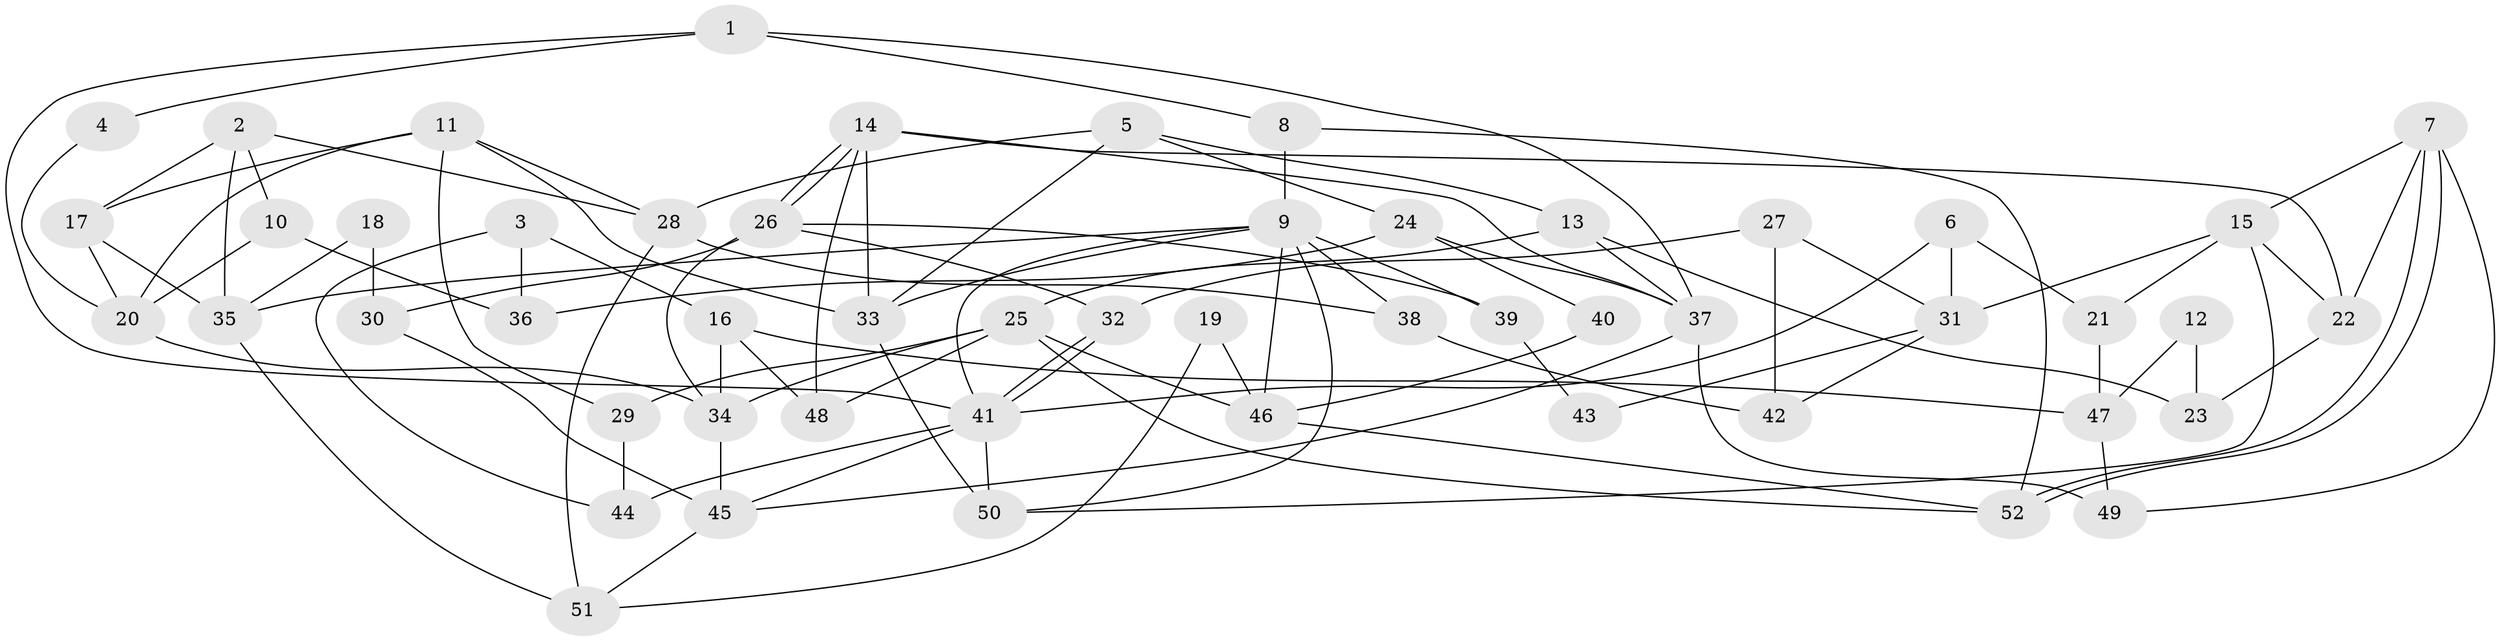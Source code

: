 // Generated by graph-tools (version 1.1) at 2025/14/03/09/25 04:14:55]
// undirected, 52 vertices, 104 edges
graph export_dot {
graph [start="1"]
  node [color=gray90,style=filled];
  1;
  2;
  3;
  4;
  5;
  6;
  7;
  8;
  9;
  10;
  11;
  12;
  13;
  14;
  15;
  16;
  17;
  18;
  19;
  20;
  21;
  22;
  23;
  24;
  25;
  26;
  27;
  28;
  29;
  30;
  31;
  32;
  33;
  34;
  35;
  36;
  37;
  38;
  39;
  40;
  41;
  42;
  43;
  44;
  45;
  46;
  47;
  48;
  49;
  50;
  51;
  52;
  1 -- 37;
  1 -- 41;
  1 -- 4;
  1 -- 8;
  2 -- 28;
  2 -- 35;
  2 -- 10;
  2 -- 17;
  3 -- 36;
  3 -- 16;
  3 -- 44;
  4 -- 20;
  5 -- 33;
  5 -- 28;
  5 -- 13;
  5 -- 24;
  6 -- 41;
  6 -- 31;
  6 -- 21;
  7 -- 15;
  7 -- 52;
  7 -- 52;
  7 -- 22;
  7 -- 49;
  8 -- 52;
  8 -- 9;
  9 -- 41;
  9 -- 33;
  9 -- 35;
  9 -- 38;
  9 -- 39;
  9 -- 46;
  9 -- 50;
  10 -- 20;
  10 -- 36;
  11 -- 20;
  11 -- 33;
  11 -- 17;
  11 -- 28;
  11 -- 29;
  12 -- 23;
  12 -- 47;
  13 -- 25;
  13 -- 23;
  13 -- 37;
  14 -- 26;
  14 -- 26;
  14 -- 33;
  14 -- 22;
  14 -- 37;
  14 -- 48;
  15 -- 50;
  15 -- 22;
  15 -- 21;
  15 -- 31;
  16 -- 47;
  16 -- 34;
  16 -- 48;
  17 -- 20;
  17 -- 35;
  18 -- 30;
  18 -- 35;
  19 -- 46;
  19 -- 51;
  20 -- 34;
  21 -- 47;
  22 -- 23;
  24 -- 37;
  24 -- 36;
  24 -- 40;
  25 -- 46;
  25 -- 48;
  25 -- 29;
  25 -- 34;
  25 -- 52;
  26 -- 34;
  26 -- 30;
  26 -- 32;
  26 -- 39;
  27 -- 32;
  27 -- 42;
  27 -- 31;
  28 -- 51;
  28 -- 38;
  29 -- 44;
  30 -- 45;
  31 -- 42;
  31 -- 43;
  32 -- 41;
  32 -- 41;
  33 -- 50;
  34 -- 45;
  35 -- 51;
  37 -- 45;
  37 -- 49;
  38 -- 42;
  39 -- 43;
  40 -- 46;
  41 -- 44;
  41 -- 45;
  41 -- 50;
  45 -- 51;
  46 -- 52;
  47 -- 49;
}
